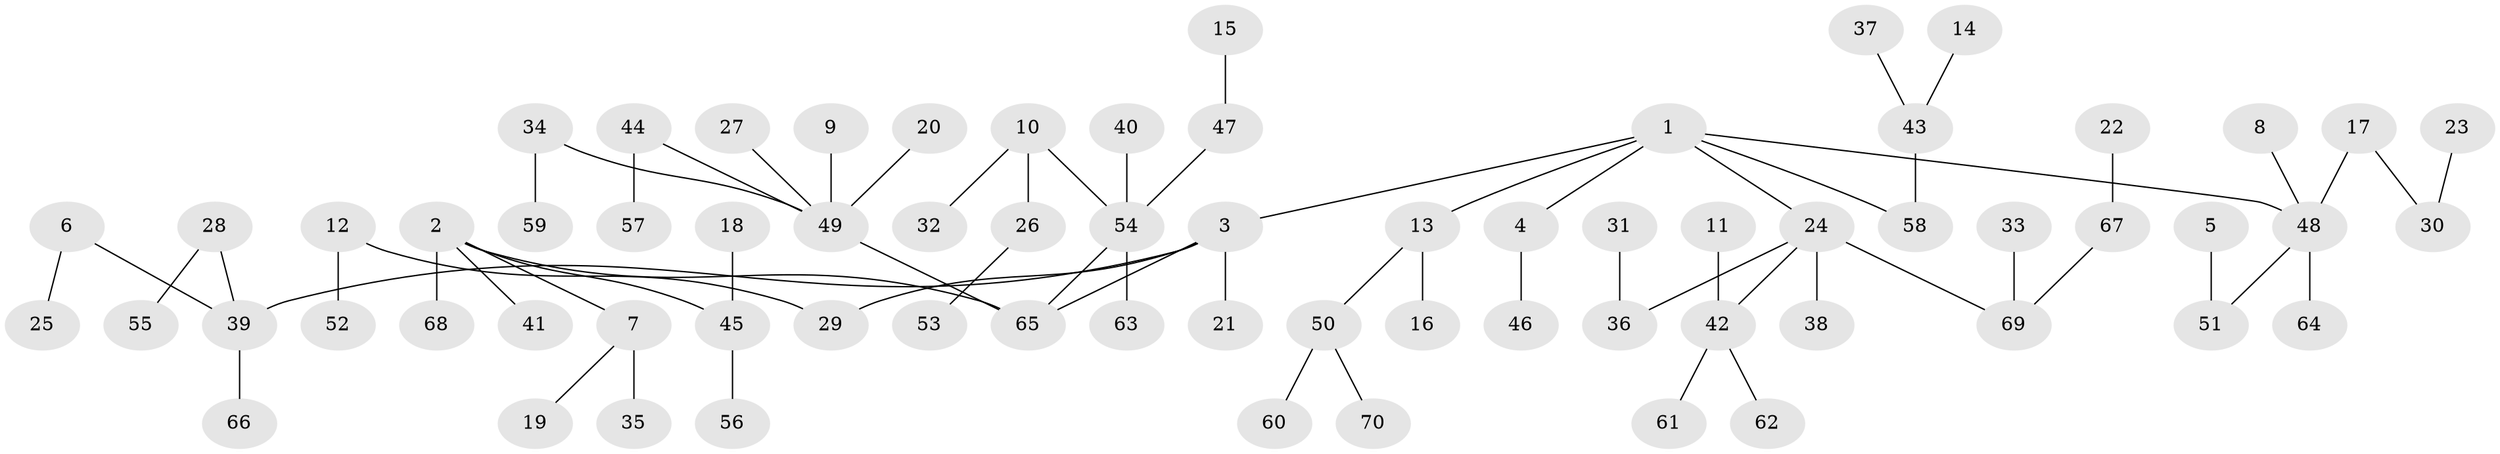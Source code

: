 // original degree distribution, {4: 0.050359712230215826, 6: 0.03597122302158273, 5: 0.04316546762589928, 3: 0.09352517985611511, 2: 0.2949640287769784, 1: 0.48201438848920863}
// Generated by graph-tools (version 1.1) at 2025/50/03/09/25 03:50:17]
// undirected, 70 vertices, 69 edges
graph export_dot {
graph [start="1"]
  node [color=gray90,style=filled];
  1;
  2;
  3;
  4;
  5;
  6;
  7;
  8;
  9;
  10;
  11;
  12;
  13;
  14;
  15;
  16;
  17;
  18;
  19;
  20;
  21;
  22;
  23;
  24;
  25;
  26;
  27;
  28;
  29;
  30;
  31;
  32;
  33;
  34;
  35;
  36;
  37;
  38;
  39;
  40;
  41;
  42;
  43;
  44;
  45;
  46;
  47;
  48;
  49;
  50;
  51;
  52;
  53;
  54;
  55;
  56;
  57;
  58;
  59;
  60;
  61;
  62;
  63;
  64;
  65;
  66;
  67;
  68;
  69;
  70;
  1 -- 3 [weight=1.0];
  1 -- 4 [weight=1.0];
  1 -- 13 [weight=1.0];
  1 -- 24 [weight=1.0];
  1 -- 48 [weight=1.0];
  1 -- 58 [weight=1.0];
  2 -- 7 [weight=1.0];
  2 -- 41 [weight=1.0];
  2 -- 45 [weight=1.0];
  2 -- 65 [weight=1.0];
  2 -- 68 [weight=1.0];
  3 -- 21 [weight=1.0];
  3 -- 29 [weight=1.0];
  3 -- 39 [weight=1.0];
  3 -- 65 [weight=1.0];
  4 -- 46 [weight=1.0];
  5 -- 51 [weight=1.0];
  6 -- 25 [weight=1.0];
  6 -- 39 [weight=1.0];
  7 -- 19 [weight=1.0];
  7 -- 35 [weight=1.0];
  8 -- 48 [weight=1.0];
  9 -- 49 [weight=1.0];
  10 -- 26 [weight=1.0];
  10 -- 32 [weight=1.0];
  10 -- 54 [weight=1.0];
  11 -- 42 [weight=1.0];
  12 -- 29 [weight=1.0];
  12 -- 52 [weight=1.0];
  13 -- 16 [weight=1.0];
  13 -- 50 [weight=1.0];
  14 -- 43 [weight=1.0];
  15 -- 47 [weight=1.0];
  17 -- 30 [weight=1.0];
  17 -- 48 [weight=1.0];
  18 -- 45 [weight=1.0];
  20 -- 49 [weight=1.0];
  22 -- 67 [weight=1.0];
  23 -- 30 [weight=1.0];
  24 -- 36 [weight=1.0];
  24 -- 38 [weight=1.0];
  24 -- 42 [weight=1.0];
  24 -- 69 [weight=1.0];
  26 -- 53 [weight=1.0];
  27 -- 49 [weight=1.0];
  28 -- 39 [weight=1.0];
  28 -- 55 [weight=1.0];
  31 -- 36 [weight=1.0];
  33 -- 69 [weight=1.0];
  34 -- 49 [weight=1.0];
  34 -- 59 [weight=1.0];
  37 -- 43 [weight=1.0];
  39 -- 66 [weight=1.0];
  40 -- 54 [weight=1.0];
  42 -- 61 [weight=1.0];
  42 -- 62 [weight=1.0];
  43 -- 58 [weight=1.0];
  44 -- 49 [weight=1.0];
  44 -- 57 [weight=1.0];
  45 -- 56 [weight=1.0];
  47 -- 54 [weight=1.0];
  48 -- 51 [weight=1.0];
  48 -- 64 [weight=1.0];
  49 -- 65 [weight=1.0];
  50 -- 60 [weight=1.0];
  50 -- 70 [weight=1.0];
  54 -- 63 [weight=1.0];
  54 -- 65 [weight=1.0];
  67 -- 69 [weight=1.0];
}
